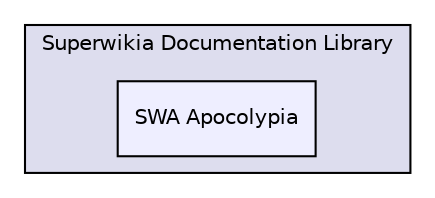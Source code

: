 digraph "Superwikia-Alpha-Codebase/Superwikia-Documentation-Library/Superwikia Documentation Library/SWA Apocolypia" {
  compound=true
  node [ fontsize="10", fontname="Helvetica"];
  edge [ labelfontsize="10", labelfontname="Helvetica"];
  subgraph clusterdir_112d5142b4f05e8052401605fb977884 {
    graph [ bgcolor="#ddddee", pencolor="black", label="Superwikia Documentation Library" fontname="Helvetica", fontsize="10", URL="dir_112d5142b4f05e8052401605fb977884.html"]
  dir_6606e53335aeb63217baa939e0cc2b18 [shape=box, label="SWA Apocolypia", style="filled", fillcolor="#eeeeff", pencolor="black", URL="dir_6606e53335aeb63217baa939e0cc2b18.html"];
  }
}
